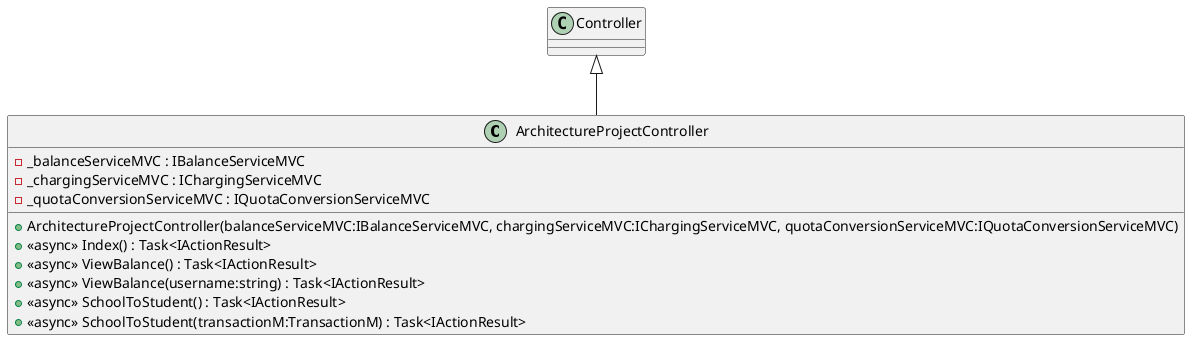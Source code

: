 @startuml
class ArchitectureProjectController {
    - _balanceServiceMVC : IBalanceServiceMVC
    - _chargingServiceMVC : IChargingServiceMVC
    - _quotaConversionServiceMVC : IQuotaConversionServiceMVC
    + ArchitectureProjectController(balanceServiceMVC:IBalanceServiceMVC, chargingServiceMVC:IChargingServiceMVC, quotaConversionServiceMVC:IQuotaConversionServiceMVC)
    + <<async>> Index() : Task<IActionResult>
    + <<async>> ViewBalance() : Task<IActionResult>
    + <<async>> ViewBalance(username:string) : Task<IActionResult>
    + <<async>> SchoolToStudent() : Task<IActionResult>
    + <<async>> SchoolToStudent(transactionM:TransactionM) : Task<IActionResult>
}
Controller <|-- ArchitectureProjectController
@enduml
